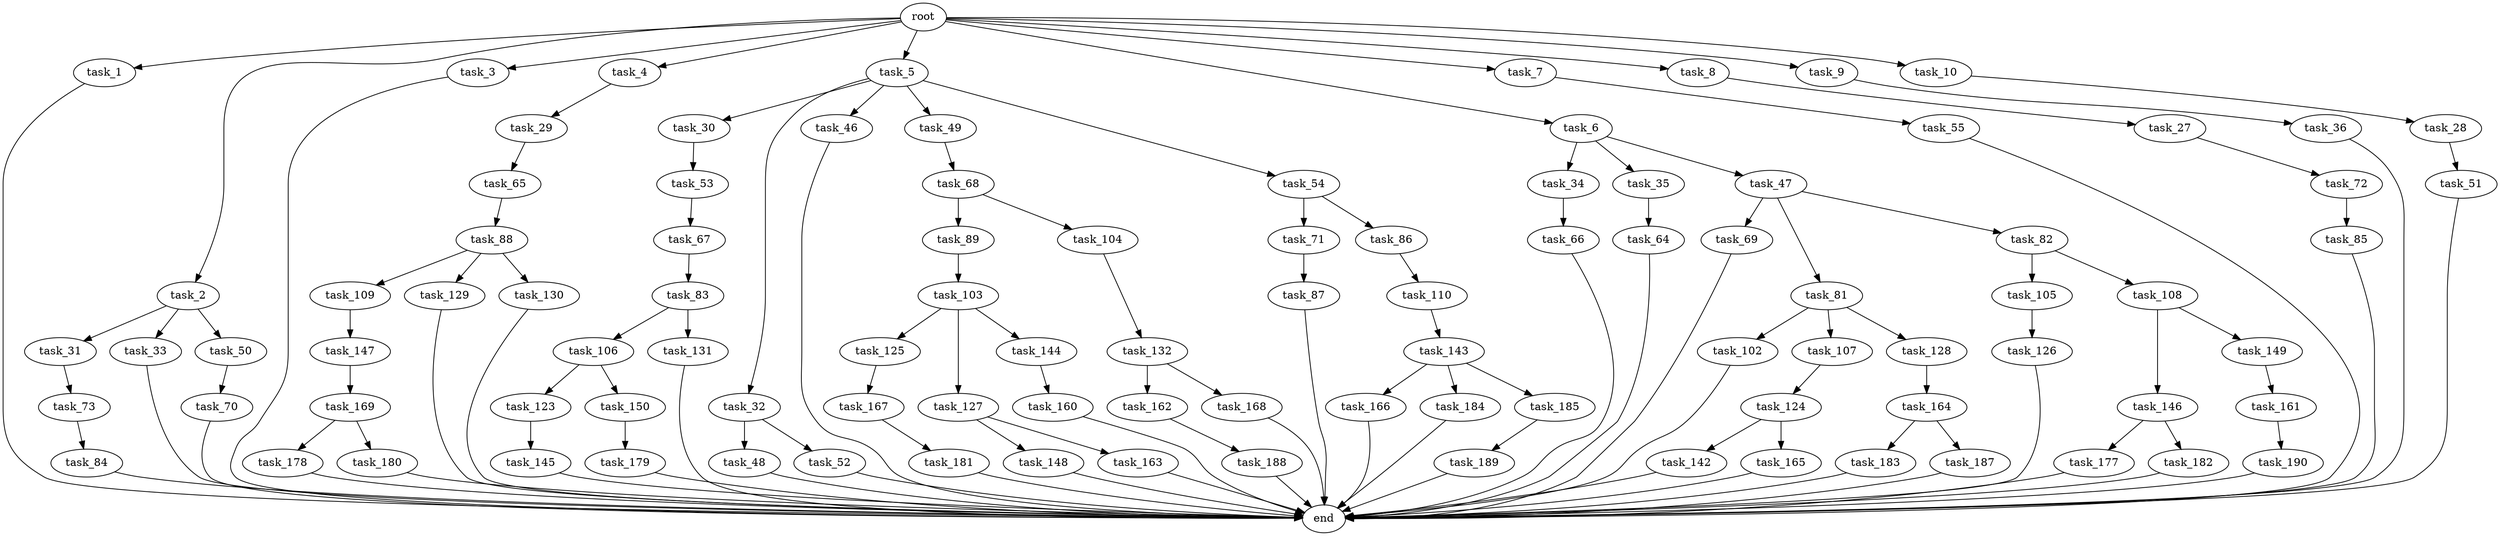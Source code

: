 digraph G {
  root [size="0.000000"];
  task_1 [size="10.240000"];
  task_2 [size="10.240000"];
  task_3 [size="10.240000"];
  task_4 [size="10.240000"];
  task_5 [size="10.240000"];
  task_6 [size="10.240000"];
  task_7 [size="10.240000"];
  task_8 [size="10.240000"];
  task_9 [size="10.240000"];
  task_10 [size="10.240000"];
  task_27 [size="1374389534.720000"];
  task_28 [size="8589934592.000000"];
  task_29 [size="3092376453.120000"];
  task_30 [size="3092376453.120000"];
  task_31 [size="8589934592.000000"];
  task_32 [size="3092376453.120000"];
  task_33 [size="8589934592.000000"];
  task_34 [size="3092376453.120000"];
  task_35 [size="3092376453.120000"];
  task_36 [size="773094113.280000"];
  task_46 [size="3092376453.120000"];
  task_47 [size="3092376453.120000"];
  task_48 [size="2147483648.000000"];
  task_49 [size="3092376453.120000"];
  task_50 [size="8589934592.000000"];
  task_51 [size="1374389534.720000"];
  task_52 [size="2147483648.000000"];
  task_53 [size="343597383.680000"];
  task_54 [size="3092376453.120000"];
  task_55 [size="4209067950.080000"];
  task_64 [size="2147483648.000000"];
  task_65 [size="5497558138.880000"];
  task_66 [size="343597383.680000"];
  task_67 [size="6957847019.520000"];
  task_68 [size="3092376453.120000"];
  task_69 [size="773094113.280000"];
  task_70 [size="8589934592.000000"];
  task_71 [size="343597383.680000"];
  task_72 [size="5497558138.880000"];
  task_73 [size="343597383.680000"];
  task_81 [size="773094113.280000"];
  task_82 [size="773094113.280000"];
  task_83 [size="6957847019.520000"];
  task_84 [size="6957847019.520000"];
  task_85 [size="6957847019.520000"];
  task_86 [size="343597383.680000"];
  task_87 [size="8589934592.000000"];
  task_88 [size="1374389534.720000"];
  task_89 [size="6957847019.520000"];
  task_102 [size="2147483648.000000"];
  task_103 [size="3092376453.120000"];
  task_104 [size="6957847019.520000"];
  task_105 [size="4209067950.080000"];
  task_106 [size="2147483648.000000"];
  task_107 [size="2147483648.000000"];
  task_108 [size="4209067950.080000"];
  task_109 [size="773094113.280000"];
  task_110 [size="3092376453.120000"];
  task_123 [size="3092376453.120000"];
  task_124 [size="3092376453.120000"];
  task_125 [size="2147483648.000000"];
  task_126 [size="3092376453.120000"];
  task_127 [size="2147483648.000000"];
  task_128 [size="2147483648.000000"];
  task_129 [size="773094113.280000"];
  task_130 [size="773094113.280000"];
  task_131 [size="2147483648.000000"];
  task_132 [size="343597383.680000"];
  task_142 [size="8589934592.000000"];
  task_143 [size="8589934592.000000"];
  task_144 [size="2147483648.000000"];
  task_145 [size="4209067950.080000"];
  task_146 [size="773094113.280000"];
  task_147 [size="3092376453.120000"];
  task_148 [size="1374389534.720000"];
  task_149 [size="773094113.280000"];
  task_150 [size="3092376453.120000"];
  task_160 [size="1374389534.720000"];
  task_161 [size="5497558138.880000"];
  task_162 [size="5497558138.880000"];
  task_163 [size="1374389534.720000"];
  task_164 [size="3092376453.120000"];
  task_165 [size="8589934592.000000"];
  task_166 [size="343597383.680000"];
  task_167 [size="3092376453.120000"];
  task_168 [size="5497558138.880000"];
  task_169 [size="343597383.680000"];
  task_177 [size="8589934592.000000"];
  task_178 [size="2147483648.000000"];
  task_179 [size="6957847019.520000"];
  task_180 [size="2147483648.000000"];
  task_181 [size="6957847019.520000"];
  task_182 [size="8589934592.000000"];
  task_183 [size="5497558138.880000"];
  task_184 [size="343597383.680000"];
  task_185 [size="343597383.680000"];
  task_187 [size="5497558138.880000"];
  task_188 [size="4209067950.080000"];
  task_189 [size="2147483648.000000"];
  task_190 [size="3092376453.120000"];
  end [size="0.000000"];

  root -> task_1 [size="1.000000"];
  root -> task_2 [size="1.000000"];
  root -> task_3 [size="1.000000"];
  root -> task_4 [size="1.000000"];
  root -> task_5 [size="1.000000"];
  root -> task_6 [size="1.000000"];
  root -> task_7 [size="1.000000"];
  root -> task_8 [size="1.000000"];
  root -> task_9 [size="1.000000"];
  root -> task_10 [size="1.000000"];
  task_1 -> end [size="1.000000"];
  task_2 -> task_31 [size="838860800.000000"];
  task_2 -> task_33 [size="838860800.000000"];
  task_2 -> task_50 [size="838860800.000000"];
  task_3 -> end [size="1.000000"];
  task_4 -> task_29 [size="301989888.000000"];
  task_5 -> task_30 [size="301989888.000000"];
  task_5 -> task_32 [size="301989888.000000"];
  task_5 -> task_46 [size="301989888.000000"];
  task_5 -> task_49 [size="301989888.000000"];
  task_5 -> task_54 [size="301989888.000000"];
  task_6 -> task_34 [size="301989888.000000"];
  task_6 -> task_35 [size="301989888.000000"];
  task_6 -> task_47 [size="301989888.000000"];
  task_7 -> task_55 [size="411041792.000000"];
  task_8 -> task_27 [size="134217728.000000"];
  task_9 -> task_36 [size="75497472.000000"];
  task_10 -> task_28 [size="838860800.000000"];
  task_27 -> task_72 [size="536870912.000000"];
  task_28 -> task_51 [size="134217728.000000"];
  task_29 -> task_65 [size="536870912.000000"];
  task_30 -> task_53 [size="33554432.000000"];
  task_31 -> task_73 [size="33554432.000000"];
  task_32 -> task_48 [size="209715200.000000"];
  task_32 -> task_52 [size="209715200.000000"];
  task_33 -> end [size="1.000000"];
  task_34 -> task_66 [size="33554432.000000"];
  task_35 -> task_64 [size="209715200.000000"];
  task_36 -> end [size="1.000000"];
  task_46 -> end [size="1.000000"];
  task_47 -> task_69 [size="75497472.000000"];
  task_47 -> task_81 [size="75497472.000000"];
  task_47 -> task_82 [size="75497472.000000"];
  task_48 -> end [size="1.000000"];
  task_49 -> task_68 [size="301989888.000000"];
  task_50 -> task_70 [size="838860800.000000"];
  task_51 -> end [size="1.000000"];
  task_52 -> end [size="1.000000"];
  task_53 -> task_67 [size="679477248.000000"];
  task_54 -> task_71 [size="33554432.000000"];
  task_54 -> task_86 [size="33554432.000000"];
  task_55 -> end [size="1.000000"];
  task_64 -> end [size="1.000000"];
  task_65 -> task_88 [size="134217728.000000"];
  task_66 -> end [size="1.000000"];
  task_67 -> task_83 [size="679477248.000000"];
  task_68 -> task_89 [size="679477248.000000"];
  task_68 -> task_104 [size="679477248.000000"];
  task_69 -> end [size="1.000000"];
  task_70 -> end [size="1.000000"];
  task_71 -> task_87 [size="838860800.000000"];
  task_72 -> task_85 [size="679477248.000000"];
  task_73 -> task_84 [size="679477248.000000"];
  task_81 -> task_102 [size="209715200.000000"];
  task_81 -> task_107 [size="209715200.000000"];
  task_81 -> task_128 [size="209715200.000000"];
  task_82 -> task_105 [size="411041792.000000"];
  task_82 -> task_108 [size="411041792.000000"];
  task_83 -> task_106 [size="209715200.000000"];
  task_83 -> task_131 [size="209715200.000000"];
  task_84 -> end [size="1.000000"];
  task_85 -> end [size="1.000000"];
  task_86 -> task_110 [size="301989888.000000"];
  task_87 -> end [size="1.000000"];
  task_88 -> task_109 [size="75497472.000000"];
  task_88 -> task_129 [size="75497472.000000"];
  task_88 -> task_130 [size="75497472.000000"];
  task_89 -> task_103 [size="301989888.000000"];
  task_102 -> end [size="1.000000"];
  task_103 -> task_125 [size="209715200.000000"];
  task_103 -> task_127 [size="209715200.000000"];
  task_103 -> task_144 [size="209715200.000000"];
  task_104 -> task_132 [size="33554432.000000"];
  task_105 -> task_126 [size="301989888.000000"];
  task_106 -> task_123 [size="301989888.000000"];
  task_106 -> task_150 [size="301989888.000000"];
  task_107 -> task_124 [size="301989888.000000"];
  task_108 -> task_146 [size="75497472.000000"];
  task_108 -> task_149 [size="75497472.000000"];
  task_109 -> task_147 [size="301989888.000000"];
  task_110 -> task_143 [size="838860800.000000"];
  task_123 -> task_145 [size="411041792.000000"];
  task_124 -> task_142 [size="838860800.000000"];
  task_124 -> task_165 [size="838860800.000000"];
  task_125 -> task_167 [size="301989888.000000"];
  task_126 -> end [size="1.000000"];
  task_127 -> task_148 [size="134217728.000000"];
  task_127 -> task_163 [size="134217728.000000"];
  task_128 -> task_164 [size="301989888.000000"];
  task_129 -> end [size="1.000000"];
  task_130 -> end [size="1.000000"];
  task_131 -> end [size="1.000000"];
  task_132 -> task_162 [size="536870912.000000"];
  task_132 -> task_168 [size="536870912.000000"];
  task_142 -> end [size="1.000000"];
  task_143 -> task_166 [size="33554432.000000"];
  task_143 -> task_184 [size="33554432.000000"];
  task_143 -> task_185 [size="33554432.000000"];
  task_144 -> task_160 [size="134217728.000000"];
  task_145 -> end [size="1.000000"];
  task_146 -> task_177 [size="838860800.000000"];
  task_146 -> task_182 [size="838860800.000000"];
  task_147 -> task_169 [size="33554432.000000"];
  task_148 -> end [size="1.000000"];
  task_149 -> task_161 [size="536870912.000000"];
  task_150 -> task_179 [size="679477248.000000"];
  task_160 -> end [size="1.000000"];
  task_161 -> task_190 [size="301989888.000000"];
  task_162 -> task_188 [size="411041792.000000"];
  task_163 -> end [size="1.000000"];
  task_164 -> task_183 [size="536870912.000000"];
  task_164 -> task_187 [size="536870912.000000"];
  task_165 -> end [size="1.000000"];
  task_166 -> end [size="1.000000"];
  task_167 -> task_181 [size="679477248.000000"];
  task_168 -> end [size="1.000000"];
  task_169 -> task_178 [size="209715200.000000"];
  task_169 -> task_180 [size="209715200.000000"];
  task_177 -> end [size="1.000000"];
  task_178 -> end [size="1.000000"];
  task_179 -> end [size="1.000000"];
  task_180 -> end [size="1.000000"];
  task_181 -> end [size="1.000000"];
  task_182 -> end [size="1.000000"];
  task_183 -> end [size="1.000000"];
  task_184 -> end [size="1.000000"];
  task_185 -> task_189 [size="209715200.000000"];
  task_187 -> end [size="1.000000"];
  task_188 -> end [size="1.000000"];
  task_189 -> end [size="1.000000"];
  task_190 -> end [size="1.000000"];
}
